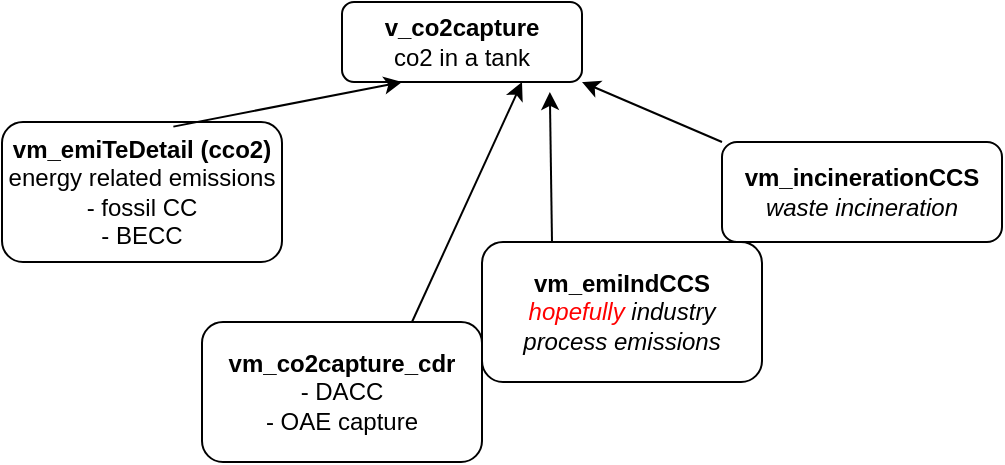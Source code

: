 <mxfile version="26.0.6">
  <diagram name="Page-1" id="E1Meq_LMT7FNtELlFsRH">
    <mxGraphModel dx="600" dy="358" grid="1" gridSize="10" guides="1" tooltips="1" connect="1" arrows="1" fold="1" page="1" pageScale="1" pageWidth="827" pageHeight="1169" math="0" shadow="0">
      <root>
        <mxCell id="0" />
        <mxCell id="1" parent="0" />
        <mxCell id="drSC2y-xerrCYag6_PCV-1" value="&lt;div&gt;&lt;b&gt;v_co2capture&lt;/b&gt;&lt;/div&gt;&lt;div&gt;co2 in a tank&lt;br&gt;&lt;/div&gt;" style="rounded=1;whiteSpace=wrap;html=1;" vertex="1" parent="1">
          <mxGeometry x="360" y="260" width="120" height="40" as="geometry" />
        </mxCell>
        <mxCell id="drSC2y-xerrCYag6_PCV-4" value="&lt;div&gt;&lt;b&gt;vm_emiTeDetail (cco2)&lt;br&gt;&lt;/b&gt;&lt;/div&gt;&lt;div&gt;energy related emissions&lt;/div&gt;&lt;div&gt;- fossil CC&lt;/div&gt;&lt;div&gt;- BECC&lt;/div&gt;" style="rounded=1;whiteSpace=wrap;html=1;" vertex="1" parent="1">
          <mxGeometry x="190" y="320" width="140" height="70" as="geometry" />
        </mxCell>
        <mxCell id="drSC2y-xerrCYag6_PCV-5" value="" style="endArrow=classic;html=1;rounded=0;exitX=0.612;exitY=0.033;exitDx=0;exitDy=0;exitPerimeter=0;entryX=0.25;entryY=1;entryDx=0;entryDy=0;" edge="1" parent="1" source="drSC2y-xerrCYag6_PCV-4" target="drSC2y-xerrCYag6_PCV-1">
          <mxGeometry width="50" height="50" relative="1" as="geometry">
            <mxPoint x="400" y="330" as="sourcePoint" />
            <mxPoint x="450" y="280" as="targetPoint" />
          </mxGeometry>
        </mxCell>
        <mxCell id="drSC2y-xerrCYag6_PCV-6" value="&lt;div&gt;&lt;b&gt;vm_co2capture_cdr&lt;/b&gt;&lt;/div&gt;&lt;div&gt;- DACC&lt;/div&gt;&lt;div&gt;- OAE capture&lt;br&gt;&lt;/div&gt;" style="rounded=1;whiteSpace=wrap;html=1;" vertex="1" parent="1">
          <mxGeometry x="290" y="420" width="140" height="70" as="geometry" />
        </mxCell>
        <mxCell id="drSC2y-xerrCYag6_PCV-7" value="" style="endArrow=classic;html=1;rounded=0;exitX=0.75;exitY=0;exitDx=0;exitDy=0;entryX=0.75;entryY=1;entryDx=0;entryDy=0;" edge="1" parent="1" source="drSC2y-xerrCYag6_PCV-6" target="drSC2y-xerrCYag6_PCV-1">
          <mxGeometry width="50" height="50" relative="1" as="geometry">
            <mxPoint x="370" y="372" as="sourcePoint" />
            <mxPoint x="405" y="330" as="targetPoint" />
          </mxGeometry>
        </mxCell>
        <mxCell id="drSC2y-xerrCYag6_PCV-8" value="&lt;div&gt;&lt;b&gt;vm_emiIndCCS&lt;/b&gt;&lt;/div&gt;&lt;div&gt;&lt;i&gt;&lt;span style=&quot;color: rgb(255, 0, 0);&quot;&gt;hopefully &lt;/span&gt;industry process emissions&lt;b&gt;&lt;br&gt;&lt;/b&gt;&lt;/i&gt;&lt;/div&gt;" style="rounded=1;whiteSpace=wrap;html=1;" vertex="1" parent="1">
          <mxGeometry x="430" y="380" width="140" height="70" as="geometry" />
        </mxCell>
        <mxCell id="drSC2y-xerrCYag6_PCV-9" value="" style="endArrow=classic;html=1;rounded=0;entryX=0.866;entryY=1.124;entryDx=0;entryDy=0;entryPerimeter=0;exitX=0.25;exitY=0;exitDx=0;exitDy=0;" edge="1" parent="1" source="drSC2y-xerrCYag6_PCV-8" target="drSC2y-xerrCYag6_PCV-1">
          <mxGeometry width="50" height="50" relative="1" as="geometry">
            <mxPoint x="370" y="450" as="sourcePoint" />
            <mxPoint x="420" y="400" as="targetPoint" />
          </mxGeometry>
        </mxCell>
        <mxCell id="drSC2y-xerrCYag6_PCV-10" value="&lt;div&gt;&lt;b&gt;vm_incinerationCCS&lt;/b&gt;&lt;/div&gt;&lt;div&gt;&lt;i&gt;waste incineration&lt;b&gt;&lt;br&gt;&lt;/b&gt;&lt;/i&gt;&lt;/div&gt;" style="rounded=1;whiteSpace=wrap;html=1;" vertex="1" parent="1">
          <mxGeometry x="550" y="330" width="140" height="50" as="geometry" />
        </mxCell>
        <mxCell id="drSC2y-xerrCYag6_PCV-11" value="" style="endArrow=classic;html=1;rounded=0;entryX=1;entryY=1;entryDx=0;entryDy=0;exitX=0;exitY=0;exitDx=0;exitDy=0;" edge="1" parent="1" source="drSC2y-xerrCYag6_PCV-10" target="drSC2y-xerrCYag6_PCV-1">
          <mxGeometry width="50" height="50" relative="1" as="geometry">
            <mxPoint x="475" y="390" as="sourcePoint" />
            <mxPoint x="457" y="314" as="targetPoint" />
          </mxGeometry>
        </mxCell>
      </root>
    </mxGraphModel>
  </diagram>
</mxfile>

